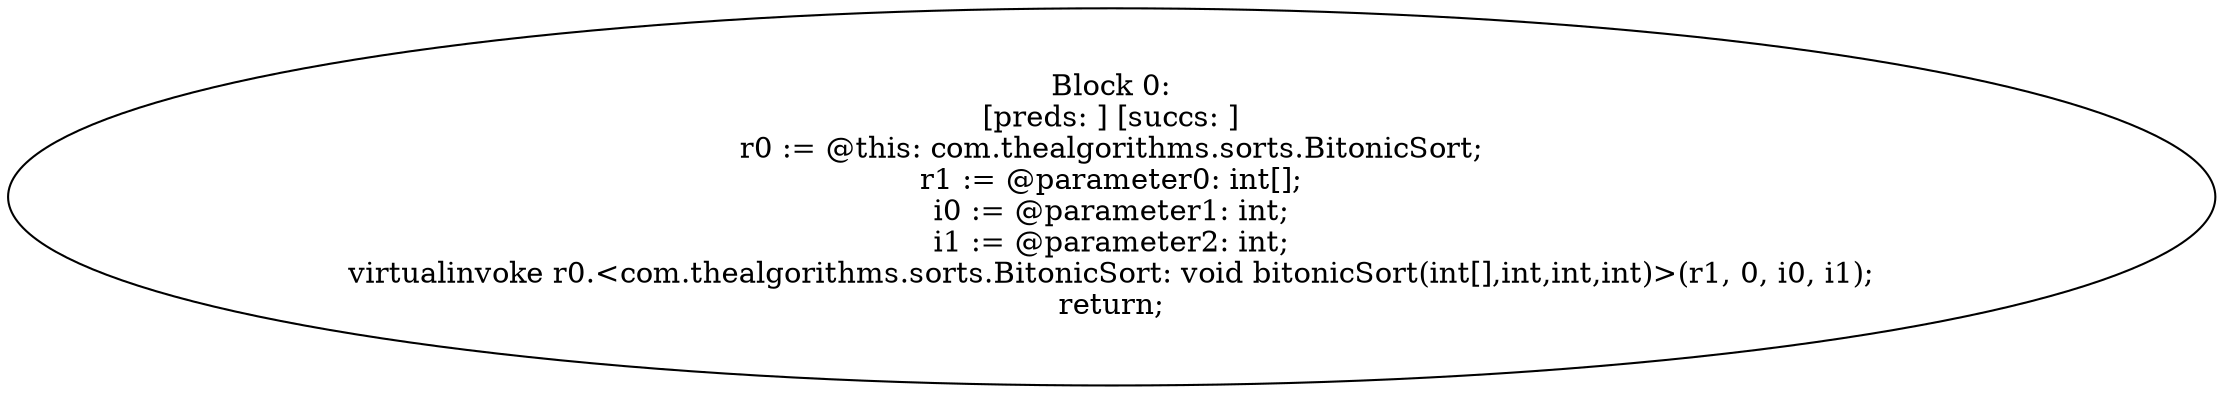 digraph "unitGraph" {
    "Block 0:
[preds: ] [succs: ]
r0 := @this: com.thealgorithms.sorts.BitonicSort;
r1 := @parameter0: int[];
i0 := @parameter1: int;
i1 := @parameter2: int;
virtualinvoke r0.<com.thealgorithms.sorts.BitonicSort: void bitonicSort(int[],int,int,int)>(r1, 0, i0, i1);
return;
"
}
